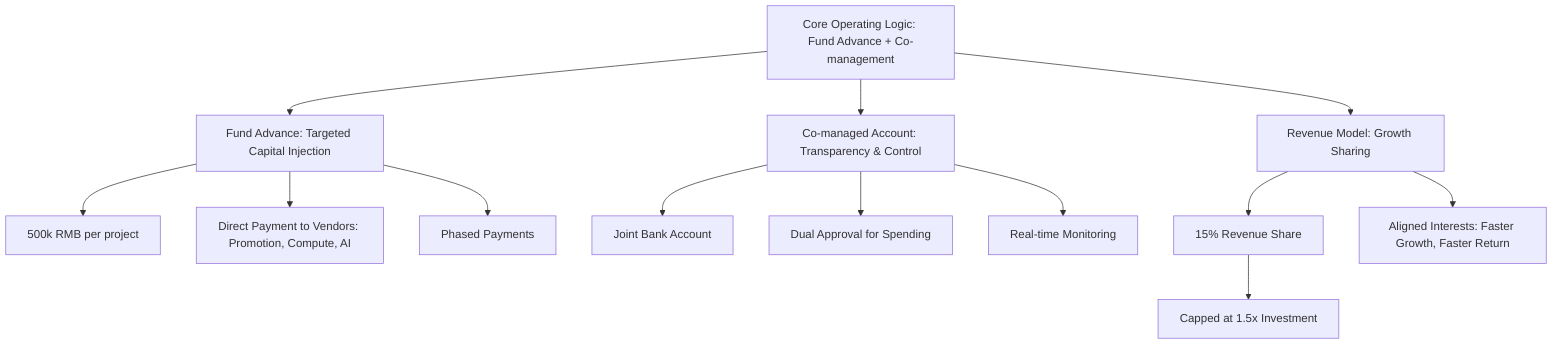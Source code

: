 graph TD
    A[Core Operating Logic: Fund Advance + Co-management]
    A --> B[Fund Advance: Targeted Capital Injection]
    B --> C[500k RMB per project]
    B --> D[Direct Payment to Vendors: Promotion, Compute, AI]
    B --> E[Phased Payments]
    A --> F[Co-managed Account: Transparency & Control]
    F --> G[Joint Bank Account]
    F --> H[Dual Approval for Spending]
    F --> I[Real-time Monitoring]
    A --> J[Revenue Model: Growth Sharing]
    J --> K[15% Revenue Share]
    K --> L[Capped at 1.5x Investment]
    J --> M[Aligned Interests: Faster Growth, Faster Return]
